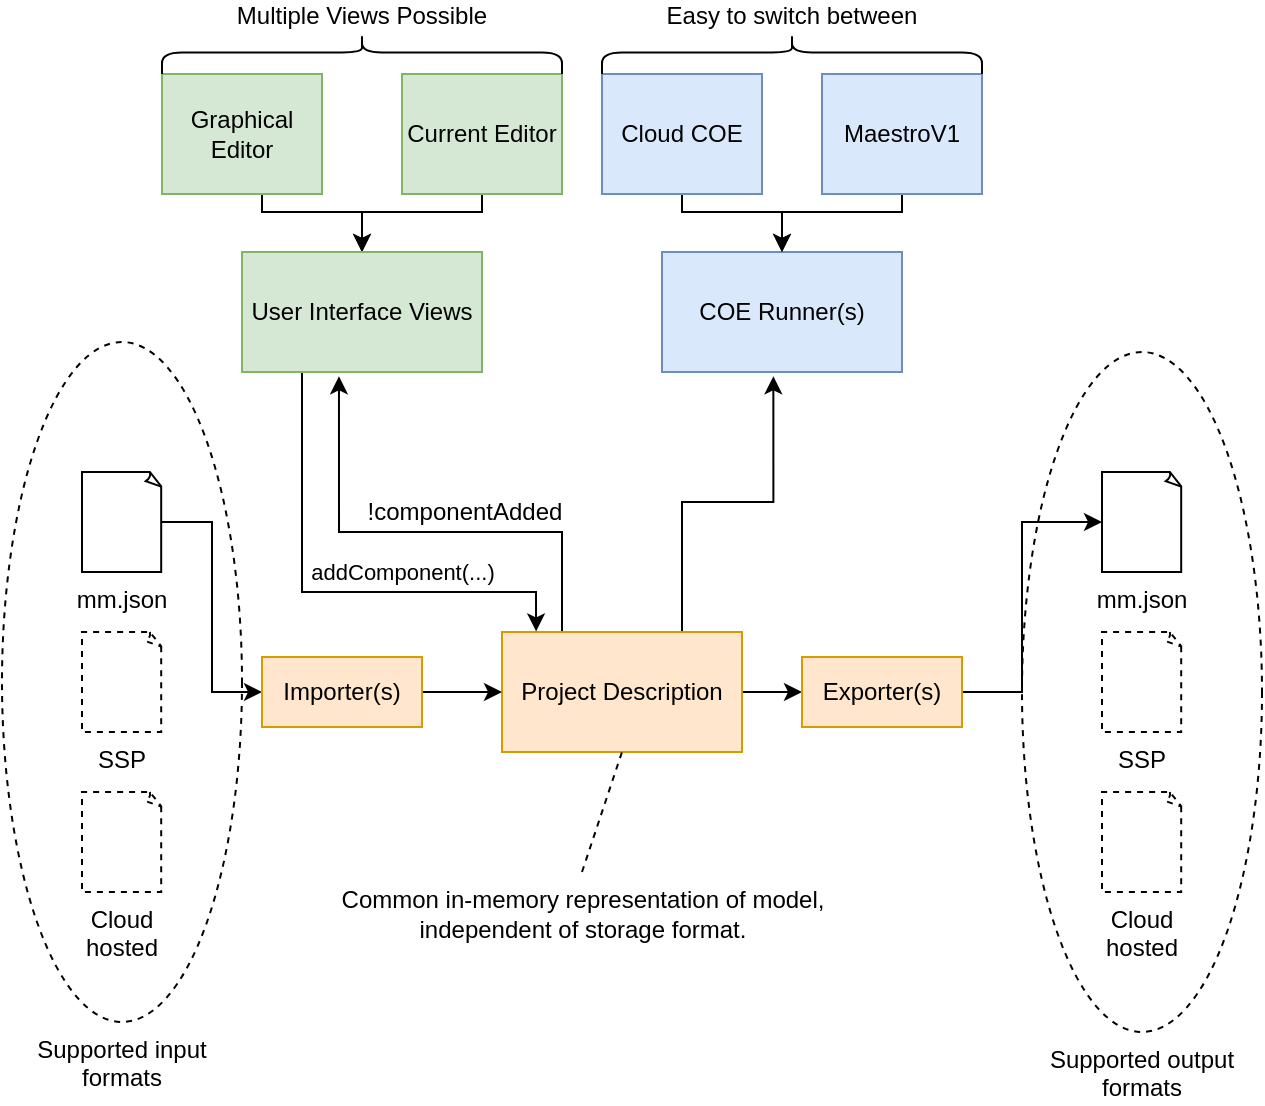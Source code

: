 <mxfile version="12.6.5" type="device"><diagram id="gCuokCQLN4MLVYThWG2S" name="Page-1"><mxGraphModel dx="2145" dy="1199" grid="1" gridSize="10" guides="1" tooltips="1" connect="1" arrows="1" fold="1" page="0" pageScale="1" pageWidth="1169" pageHeight="827" math="0" shadow="0"><root><mxCell id="0"/><mxCell id="1" parent="0"/><mxCell id="2" style="edgeStyle=orthogonalEdgeStyle;rounded=0;orthogonalLoop=1;jettySize=auto;html=1;exitX=0.5;exitY=1;exitDx=0;exitDy=0;entryX=0.5;entryY=0;entryDx=0;entryDy=0;" parent="1" source="3" target="25" edge="1"><mxGeometry relative="1" as="geometry"><Array as="points"><mxPoint x="340" y="230"/><mxPoint x="280" y="230"/></Array></mxGeometry></mxCell><mxCell id="3" value="Current Editor" style="rounded=0;whiteSpace=wrap;html=1;fillColor=#d5e8d4;strokeColor=#82b366;" parent="1" vertex="1"><mxGeometry x="300" y="161" width="80" height="60" as="geometry"/></mxCell><mxCell id="4" style="edgeStyle=orthogonalEdgeStyle;rounded=0;orthogonalLoop=1;jettySize=auto;html=1;entryX=0.5;entryY=0;entryDx=0;entryDy=0;" parent="1" source="5" target="25" edge="1"><mxGeometry relative="1" as="geometry"><Array as="points"><mxPoint x="230" y="230"/><mxPoint x="280" y="230"/></Array></mxGeometry></mxCell><mxCell id="5" value="Graphical Editor" style="rounded=0;whiteSpace=wrap;html=1;fillColor=#d5e8d4;strokeColor=#82b366;" parent="1" vertex="1"><mxGeometry x="180" y="161" width="80" height="60" as="geometry"/></mxCell><mxCell id="6" style="edgeStyle=orthogonalEdgeStyle;rounded=0;orthogonalLoop=1;jettySize=auto;html=1;entryX=0;entryY=0.5;entryDx=0;entryDy=0;" parent="1" source="10" target="21" edge="1"><mxGeometry relative="1" as="geometry"/></mxCell><mxCell id="7" style="edgeStyle=orthogonalEdgeStyle;rounded=0;orthogonalLoop=1;jettySize=auto;html=1;exitX=0.25;exitY=0;exitDx=0;exitDy=0;entryX=0.404;entryY=1.036;entryDx=0;entryDy=0;entryPerimeter=0;" parent="1" source="10" target="25" edge="1"><mxGeometry relative="1" as="geometry"><Array as="points"><mxPoint x="380" y="390"/><mxPoint x="269" y="390"/></Array></mxGeometry></mxCell><mxCell id="8" value="!componentAdded" style="text;html=1;align=center;verticalAlign=middle;resizable=0;points=[];labelBackgroundColor=#ffffff;" parent="7" vertex="1" connectable="0"><mxGeometry x="-0.582" y="28" relative="1" as="geometry"><mxPoint x="-49.69" y="-38" as="offset"/></mxGeometry></mxCell><mxCell id="9" style="edgeStyle=orthogonalEdgeStyle;rounded=0;orthogonalLoop=1;jettySize=auto;html=1;exitX=0.75;exitY=0;exitDx=0;exitDy=0;entryX=0.464;entryY=1.036;entryDx=0;entryDy=0;entryPerimeter=0;" parent="1" source="10" target="26" edge="1"><mxGeometry relative="1" as="geometry"/></mxCell><mxCell id="10" value="Project Description" style="rounded=0;whiteSpace=wrap;html=1;fillColor=#ffe6cc;strokeColor=#d79b00;" parent="1" vertex="1"><mxGeometry x="350" y="440" width="120" height="60" as="geometry"/></mxCell><mxCell id="11" style="edgeStyle=orthogonalEdgeStyle;rounded=0;orthogonalLoop=1;jettySize=auto;html=1;entryX=0;entryY=0.5;entryDx=0;entryDy=0;" parent="1" source="12" target="19" edge="1"><mxGeometry relative="1" as="geometry"/></mxCell><mxCell id="12" value="mm.json" style="whiteSpace=wrap;html=1;shape=mxgraph.basic.document;labelPosition=center;verticalLabelPosition=bottom;align=center;verticalAlign=top;" parent="1" vertex="1"><mxGeometry x="140" y="360" width="40" height="50" as="geometry"/></mxCell><mxCell id="13" value="SSP" style="whiteSpace=wrap;html=1;shape=mxgraph.basic.document;labelPosition=center;verticalLabelPosition=bottom;align=center;verticalAlign=top;dashed=1;" parent="1" vertex="1"><mxGeometry x="140" y="440" width="40" height="50" as="geometry"/></mxCell><mxCell id="14" value="Cloud hosted" style="whiteSpace=wrap;html=1;shape=mxgraph.basic.document;labelPosition=center;verticalLabelPosition=bottom;align=center;verticalAlign=top;dashed=1;" parent="1" vertex="1"><mxGeometry x="140" y="520" width="40" height="50" as="geometry"/></mxCell><mxCell id="15" value="mm.json" style="whiteSpace=wrap;html=1;shape=mxgraph.basic.document;labelPosition=center;verticalLabelPosition=bottom;align=center;verticalAlign=top;" parent="1" vertex="1"><mxGeometry x="650" y="360" width="40" height="50" as="geometry"/></mxCell><mxCell id="16" value="SSP" style="whiteSpace=wrap;html=1;shape=mxgraph.basic.document;labelPosition=center;verticalLabelPosition=bottom;align=center;verticalAlign=top;dashed=1;" parent="1" vertex="1"><mxGeometry x="650" y="440" width="40" height="50" as="geometry"/></mxCell><mxCell id="17" value="Cloud hosted" style="whiteSpace=wrap;html=1;shape=mxgraph.basic.document;labelPosition=center;verticalLabelPosition=bottom;align=center;verticalAlign=top;dashed=1;" parent="1" vertex="1"><mxGeometry x="650" y="520" width="40" height="50" as="geometry"/></mxCell><mxCell id="18" style="edgeStyle=orthogonalEdgeStyle;rounded=0;orthogonalLoop=1;jettySize=auto;html=1;entryX=0;entryY=0.5;entryDx=0;entryDy=0;" parent="1" source="19" target="10" edge="1"><mxGeometry relative="1" as="geometry"/></mxCell><mxCell id="19" value="Importer(s)" style="rounded=0;whiteSpace=wrap;html=1;fillColor=#ffe6cc;strokeColor=#d79b00;" parent="1" vertex="1"><mxGeometry x="230" y="452.5" width="80" height="35" as="geometry"/></mxCell><mxCell id="20" style="edgeStyle=orthogonalEdgeStyle;rounded=0;orthogonalLoop=1;jettySize=auto;html=1;entryX=0;entryY=0.5;entryDx=0;entryDy=0;entryPerimeter=0;" parent="1" source="21" target="15" edge="1"><mxGeometry relative="1" as="geometry"><Array as="points"><mxPoint x="610" y="470"/><mxPoint x="610" y="385"/></Array></mxGeometry></mxCell><mxCell id="21" value="Exporter(s)" style="rounded=0;whiteSpace=wrap;html=1;fillColor=#ffe6cc;strokeColor=#d79b00;" parent="1" vertex="1"><mxGeometry x="500" y="452.5" width="80" height="35" as="geometry"/></mxCell><mxCell id="22" value="Supported input formats" style="ellipse;whiteSpace=wrap;html=1;dashed=1;fillColor=none;labelPosition=center;verticalLabelPosition=bottom;align=center;verticalAlign=top;" parent="1" vertex="1"><mxGeometry x="100" y="295" width="120" height="340" as="geometry"/></mxCell><mxCell id="23" value="Supported output formats" style="ellipse;whiteSpace=wrap;html=1;dashed=1;fillColor=none;labelPosition=center;verticalLabelPosition=bottom;align=center;verticalAlign=top;" parent="1" vertex="1"><mxGeometry x="610" y="300" width="120" height="340" as="geometry"/></mxCell><mxCell id="24" value="addComponent(...)" style="edgeStyle=orthogonalEdgeStyle;rounded=0;orthogonalLoop=1;jettySize=auto;html=1;exitX=0.25;exitY=1;exitDx=0;exitDy=0;entryX=0.142;entryY=-0.005;entryDx=0;entryDy=0;entryPerimeter=0;" parent="1" source="25" target="10" edge="1"><mxGeometry x="0.297" y="10" relative="1" as="geometry"><Array as="points"><mxPoint x="250" y="420"/><mxPoint x="367" y="420"/></Array><mxPoint as="offset"/></mxGeometry></mxCell><mxCell id="25" value="User Interface Views" style="rounded=0;whiteSpace=wrap;html=1;fillColor=#d5e8d4;strokeColor=#82b366;" parent="1" vertex="1"><mxGeometry x="220" y="250" width="120" height="60" as="geometry"/></mxCell><mxCell id="26" value="COE Runner(s)" style="rounded=0;whiteSpace=wrap;html=1;fillColor=#dae8fc;strokeColor=#6c8ebf;" parent="1" vertex="1"><mxGeometry x="430" y="250" width="120" height="60" as="geometry"/></mxCell><mxCell id="27" style="edgeStyle=orthogonalEdgeStyle;rounded=0;orthogonalLoop=1;jettySize=auto;html=1;entryX=0.5;entryY=0;entryDx=0;entryDy=0;" parent="1" source="28" target="26" edge="1"><mxGeometry relative="1" as="geometry"><Array as="points"><mxPoint x="440" y="230"/><mxPoint x="490" y="230"/></Array></mxGeometry></mxCell><mxCell id="28" value="Cloud COE" style="rounded=0;whiteSpace=wrap;html=1;fillColor=#dae8fc;strokeColor=#6c8ebf;" parent="1" vertex="1"><mxGeometry x="400" y="161" width="80" height="60" as="geometry"/></mxCell><mxCell id="29" style="edgeStyle=orthogonalEdgeStyle;rounded=0;orthogonalLoop=1;jettySize=auto;html=1;entryX=0.5;entryY=0;entryDx=0;entryDy=0;" parent="1" source="30" target="26" edge="1"><mxGeometry relative="1" as="geometry"><Array as="points"><mxPoint x="550" y="230"/><mxPoint x="490" y="230"/></Array></mxGeometry></mxCell><mxCell id="30" value="MaestroV1" style="rounded=0;whiteSpace=wrap;html=1;fillColor=#dae8fc;strokeColor=#6c8ebf;" parent="1" vertex="1"><mxGeometry x="510" y="161" width="80" height="60" as="geometry"/></mxCell><mxCell id="31" value="Multiple Views Possible" style="shape=curlyBracket;whiteSpace=wrap;html=1;rounded=1;fillColor=#ffffff;direction=south;size=0.462;labelPosition=center;verticalLabelPosition=top;align=center;verticalAlign=bottom;" parent="1" vertex="1"><mxGeometry x="180" y="141" width="200" height="20" as="geometry"/></mxCell><mxCell id="32" value="Easy to switch between" style="shape=curlyBracket;whiteSpace=wrap;html=1;rounded=1;fillColor=#ffffff;direction=south;size=0.462;labelPosition=center;verticalLabelPosition=top;align=center;verticalAlign=bottom;" parent="1" vertex="1"><mxGeometry x="400" y="141" width="190" height="20" as="geometry"/></mxCell><mxCell id="33" value="" style="endArrow=none;dashed=1;html=1;entryX=0.5;entryY=1;entryDx=0;entryDy=0;" parent="1" target="10" edge="1"><mxGeometry width="50" height="50" relative="1" as="geometry"><mxPoint x="390" y="560" as="sourcePoint"/><mxPoint x="390" y="540" as="targetPoint"/></mxGeometry></mxCell><mxCell id="34" value="&lt;div&gt;Common  in-memory representation of model, &lt;br&gt;&lt;/div&gt;&lt;div&gt;independent of storage format.&lt;br&gt;&lt;/div&gt;" style="text;html=1;align=center;verticalAlign=middle;resizable=0;points=[];autosize=1;" parent="1" vertex="1"><mxGeometry x="265" y="566" width="250" height="30" as="geometry"/></mxCell></root></mxGraphModel></diagram></mxfile>